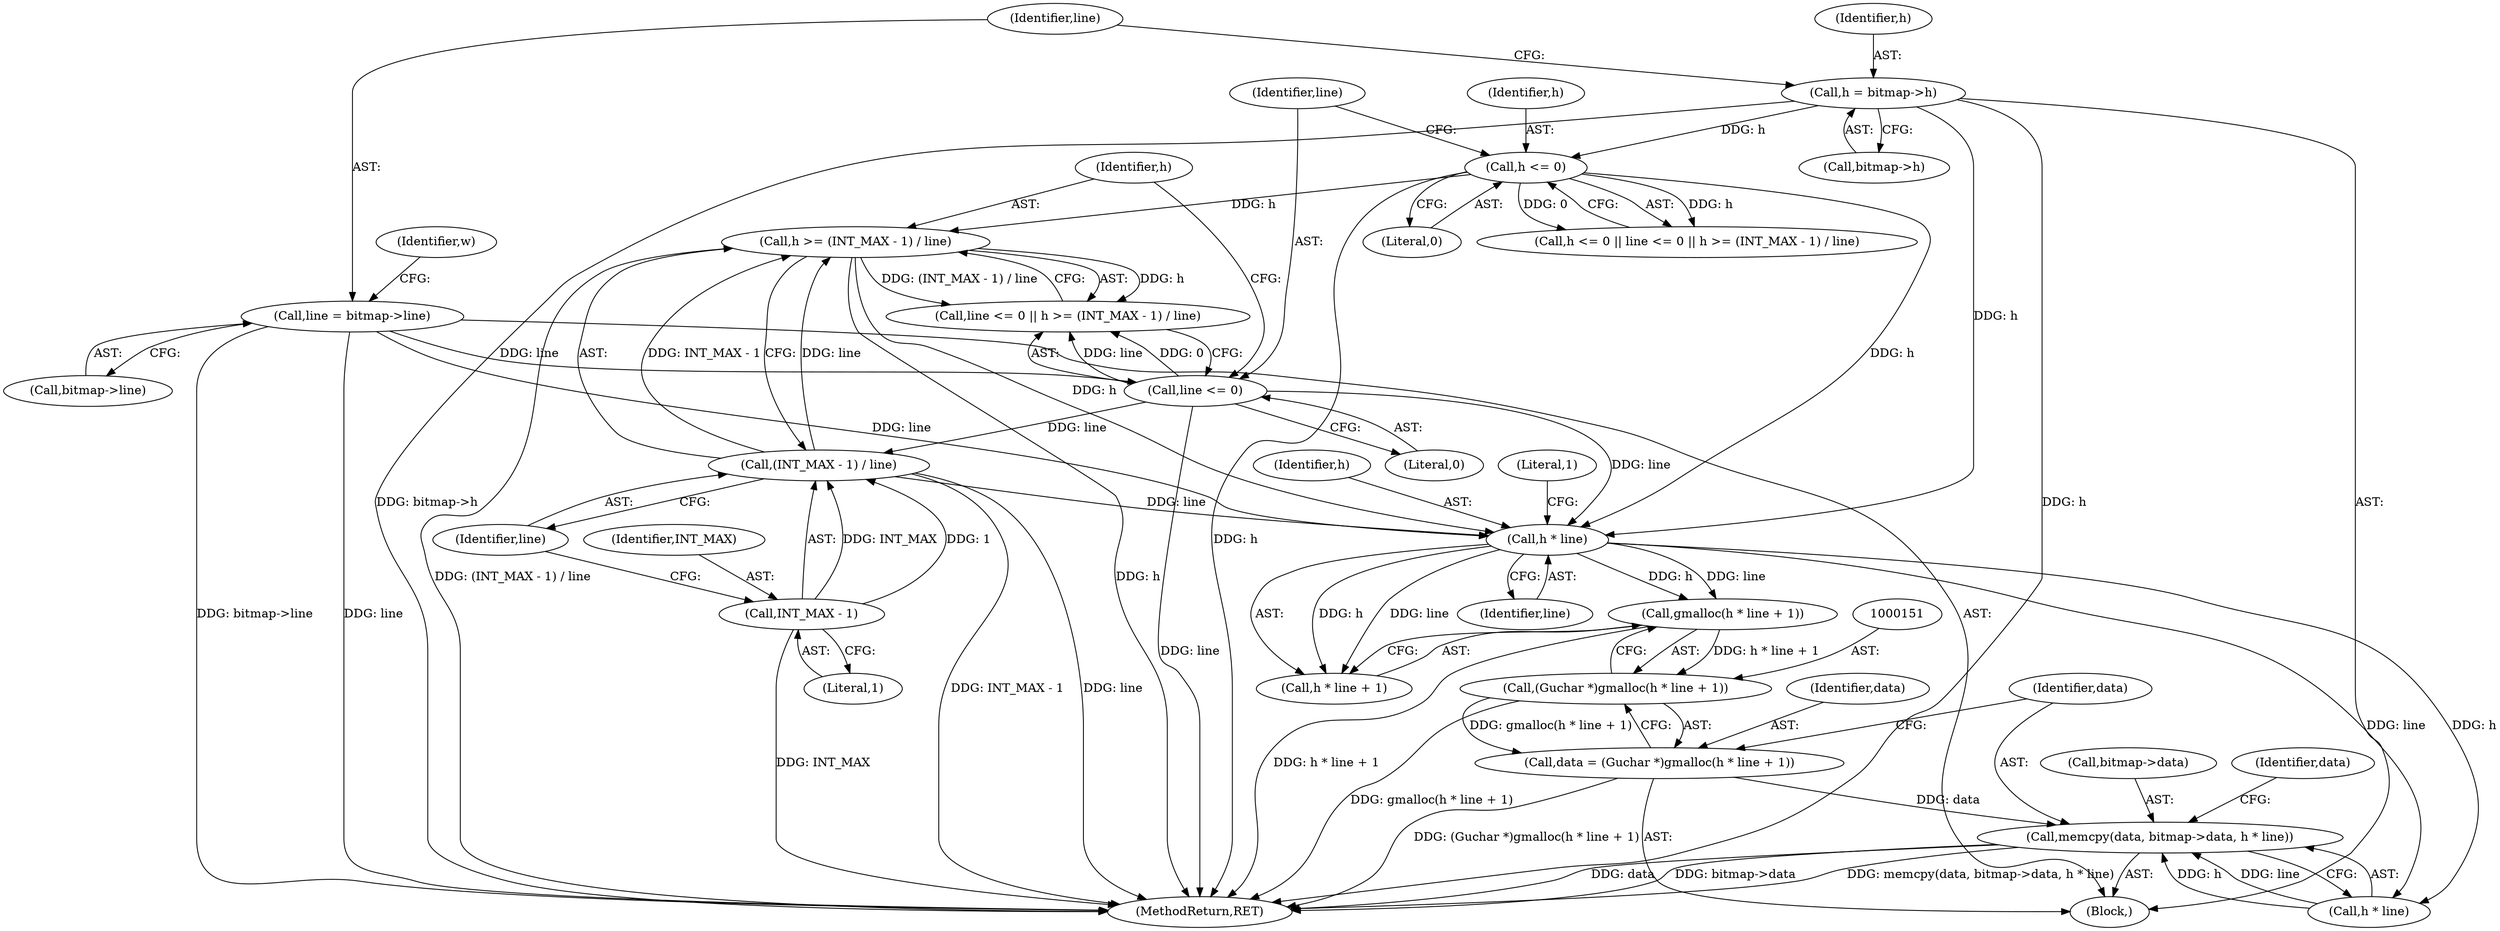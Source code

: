 digraph "1_poppler_7b2d314a61fd0e12f47c62996cb49ec0d1ba747a_9@API" {
"1000152" [label="(Call,gmalloc(h * line + 1))"];
"1000154" [label="(Call,h * line)"];
"1000125" [label="(Call,h <= 0)"];
"1000109" [label="(Call,h = bitmap->h)"];
"1000132" [label="(Call,h >= (INT_MAX - 1) / line)"];
"1000134" [label="(Call,(INT_MAX - 1) / line)"];
"1000135" [label="(Call,INT_MAX - 1)"];
"1000129" [label="(Call,line <= 0)"];
"1000114" [label="(Call,line = bitmap->line)"];
"1000150" [label="(Call,(Guchar *)gmalloc(h * line + 1))"];
"1000148" [label="(Call,data = (Guchar *)gmalloc(h * line + 1))"];
"1000158" [label="(Call,memcpy(data, bitmap->data, h * line))"];
"1000122" [label="(Identifier,w)"];
"1000116" [label="(Call,bitmap->line)"];
"1000114" [label="(Call,line = bitmap->line)"];
"1000126" [label="(Identifier,h)"];
"1000152" [label="(Call,gmalloc(h * line + 1))"];
"1000148" [label="(Call,data = (Guchar *)gmalloc(h * line + 1))"];
"1000111" [label="(Call,bitmap->h)"];
"1000125" [label="(Call,h <= 0)"];
"1000160" [label="(Call,bitmap->data)"];
"1000173" [label="(MethodReturn,RET)"];
"1000128" [label="(Call,line <= 0 || h >= (INT_MAX - 1) / line)"];
"1000158" [label="(Call,memcpy(data, bitmap->data, h * line))"];
"1000133" [label="(Identifier,h)"];
"1000154" [label="(Call,h * line)"];
"1000103" [label="(Block,)"];
"1000109" [label="(Call,h = bitmap->h)"];
"1000110" [label="(Identifier,h)"];
"1000150" [label="(Call,(Guchar *)gmalloc(h * line + 1))"];
"1000136" [label="(Identifier,INT_MAX)"];
"1000131" [label="(Literal,0)"];
"1000115" [label="(Identifier,line)"];
"1000138" [label="(Identifier,line)"];
"1000129" [label="(Call,line <= 0)"];
"1000137" [label="(Literal,1)"];
"1000149" [label="(Identifier,data)"];
"1000153" [label="(Call,h * line + 1)"];
"1000155" [label="(Identifier,h)"];
"1000130" [label="(Identifier,line)"];
"1000135" [label="(Call,INT_MAX - 1)"];
"1000157" [label="(Literal,1)"];
"1000134" [label="(Call,(INT_MAX - 1) / line)"];
"1000156" [label="(Identifier,line)"];
"1000132" [label="(Call,h >= (INT_MAX - 1) / line)"];
"1000127" [label="(Literal,0)"];
"1000159" [label="(Identifier,data)"];
"1000124" [label="(Call,h <= 0 || line <= 0 || h >= (INT_MAX - 1) / line)"];
"1000168" [label="(Identifier,data)"];
"1000163" [label="(Call,h * line)"];
"1000152" -> "1000150"  [label="AST: "];
"1000152" -> "1000153"  [label="CFG: "];
"1000153" -> "1000152"  [label="AST: "];
"1000150" -> "1000152"  [label="CFG: "];
"1000152" -> "1000173"  [label="DDG: h * line + 1"];
"1000152" -> "1000150"  [label="DDG: h * line + 1"];
"1000154" -> "1000152"  [label="DDG: h"];
"1000154" -> "1000152"  [label="DDG: line"];
"1000154" -> "1000153"  [label="AST: "];
"1000154" -> "1000156"  [label="CFG: "];
"1000155" -> "1000154"  [label="AST: "];
"1000156" -> "1000154"  [label="AST: "];
"1000157" -> "1000154"  [label="CFG: "];
"1000154" -> "1000153"  [label="DDG: h"];
"1000154" -> "1000153"  [label="DDG: line"];
"1000125" -> "1000154"  [label="DDG: h"];
"1000132" -> "1000154"  [label="DDG: h"];
"1000109" -> "1000154"  [label="DDG: h"];
"1000129" -> "1000154"  [label="DDG: line"];
"1000114" -> "1000154"  [label="DDG: line"];
"1000134" -> "1000154"  [label="DDG: line"];
"1000154" -> "1000163"  [label="DDG: h"];
"1000154" -> "1000163"  [label="DDG: line"];
"1000125" -> "1000124"  [label="AST: "];
"1000125" -> "1000127"  [label="CFG: "];
"1000126" -> "1000125"  [label="AST: "];
"1000127" -> "1000125"  [label="AST: "];
"1000130" -> "1000125"  [label="CFG: "];
"1000124" -> "1000125"  [label="CFG: "];
"1000125" -> "1000173"  [label="DDG: h"];
"1000125" -> "1000124"  [label="DDG: h"];
"1000125" -> "1000124"  [label="DDG: 0"];
"1000109" -> "1000125"  [label="DDG: h"];
"1000125" -> "1000132"  [label="DDG: h"];
"1000109" -> "1000103"  [label="AST: "];
"1000109" -> "1000111"  [label="CFG: "];
"1000110" -> "1000109"  [label="AST: "];
"1000111" -> "1000109"  [label="AST: "];
"1000115" -> "1000109"  [label="CFG: "];
"1000109" -> "1000173"  [label="DDG: h"];
"1000109" -> "1000173"  [label="DDG: bitmap->h"];
"1000132" -> "1000128"  [label="AST: "];
"1000132" -> "1000134"  [label="CFG: "];
"1000133" -> "1000132"  [label="AST: "];
"1000134" -> "1000132"  [label="AST: "];
"1000128" -> "1000132"  [label="CFG: "];
"1000132" -> "1000173"  [label="DDG: (INT_MAX - 1) / line"];
"1000132" -> "1000173"  [label="DDG: h"];
"1000132" -> "1000128"  [label="DDG: h"];
"1000132" -> "1000128"  [label="DDG: (INT_MAX - 1) / line"];
"1000134" -> "1000132"  [label="DDG: INT_MAX - 1"];
"1000134" -> "1000132"  [label="DDG: line"];
"1000134" -> "1000138"  [label="CFG: "];
"1000135" -> "1000134"  [label="AST: "];
"1000138" -> "1000134"  [label="AST: "];
"1000134" -> "1000173"  [label="DDG: INT_MAX - 1"];
"1000134" -> "1000173"  [label="DDG: line"];
"1000135" -> "1000134"  [label="DDG: INT_MAX"];
"1000135" -> "1000134"  [label="DDG: 1"];
"1000129" -> "1000134"  [label="DDG: line"];
"1000135" -> "1000137"  [label="CFG: "];
"1000136" -> "1000135"  [label="AST: "];
"1000137" -> "1000135"  [label="AST: "];
"1000138" -> "1000135"  [label="CFG: "];
"1000135" -> "1000173"  [label="DDG: INT_MAX"];
"1000129" -> "1000128"  [label="AST: "];
"1000129" -> "1000131"  [label="CFG: "];
"1000130" -> "1000129"  [label="AST: "];
"1000131" -> "1000129"  [label="AST: "];
"1000133" -> "1000129"  [label="CFG: "];
"1000128" -> "1000129"  [label="CFG: "];
"1000129" -> "1000173"  [label="DDG: line"];
"1000129" -> "1000128"  [label="DDG: line"];
"1000129" -> "1000128"  [label="DDG: 0"];
"1000114" -> "1000129"  [label="DDG: line"];
"1000114" -> "1000103"  [label="AST: "];
"1000114" -> "1000116"  [label="CFG: "];
"1000115" -> "1000114"  [label="AST: "];
"1000116" -> "1000114"  [label="AST: "];
"1000122" -> "1000114"  [label="CFG: "];
"1000114" -> "1000173"  [label="DDG: line"];
"1000114" -> "1000173"  [label="DDG: bitmap->line"];
"1000150" -> "1000148"  [label="AST: "];
"1000151" -> "1000150"  [label="AST: "];
"1000148" -> "1000150"  [label="CFG: "];
"1000150" -> "1000173"  [label="DDG: gmalloc(h * line + 1)"];
"1000150" -> "1000148"  [label="DDG: gmalloc(h * line + 1)"];
"1000148" -> "1000103"  [label="AST: "];
"1000149" -> "1000148"  [label="AST: "];
"1000159" -> "1000148"  [label="CFG: "];
"1000148" -> "1000173"  [label="DDG: (Guchar *)gmalloc(h * line + 1)"];
"1000148" -> "1000158"  [label="DDG: data"];
"1000158" -> "1000103"  [label="AST: "];
"1000158" -> "1000163"  [label="CFG: "];
"1000159" -> "1000158"  [label="AST: "];
"1000160" -> "1000158"  [label="AST: "];
"1000163" -> "1000158"  [label="AST: "];
"1000168" -> "1000158"  [label="CFG: "];
"1000158" -> "1000173"  [label="DDG: data"];
"1000158" -> "1000173"  [label="DDG: bitmap->data"];
"1000158" -> "1000173"  [label="DDG: memcpy(data, bitmap->data, h * line)"];
"1000163" -> "1000158"  [label="DDG: h"];
"1000163" -> "1000158"  [label="DDG: line"];
}
